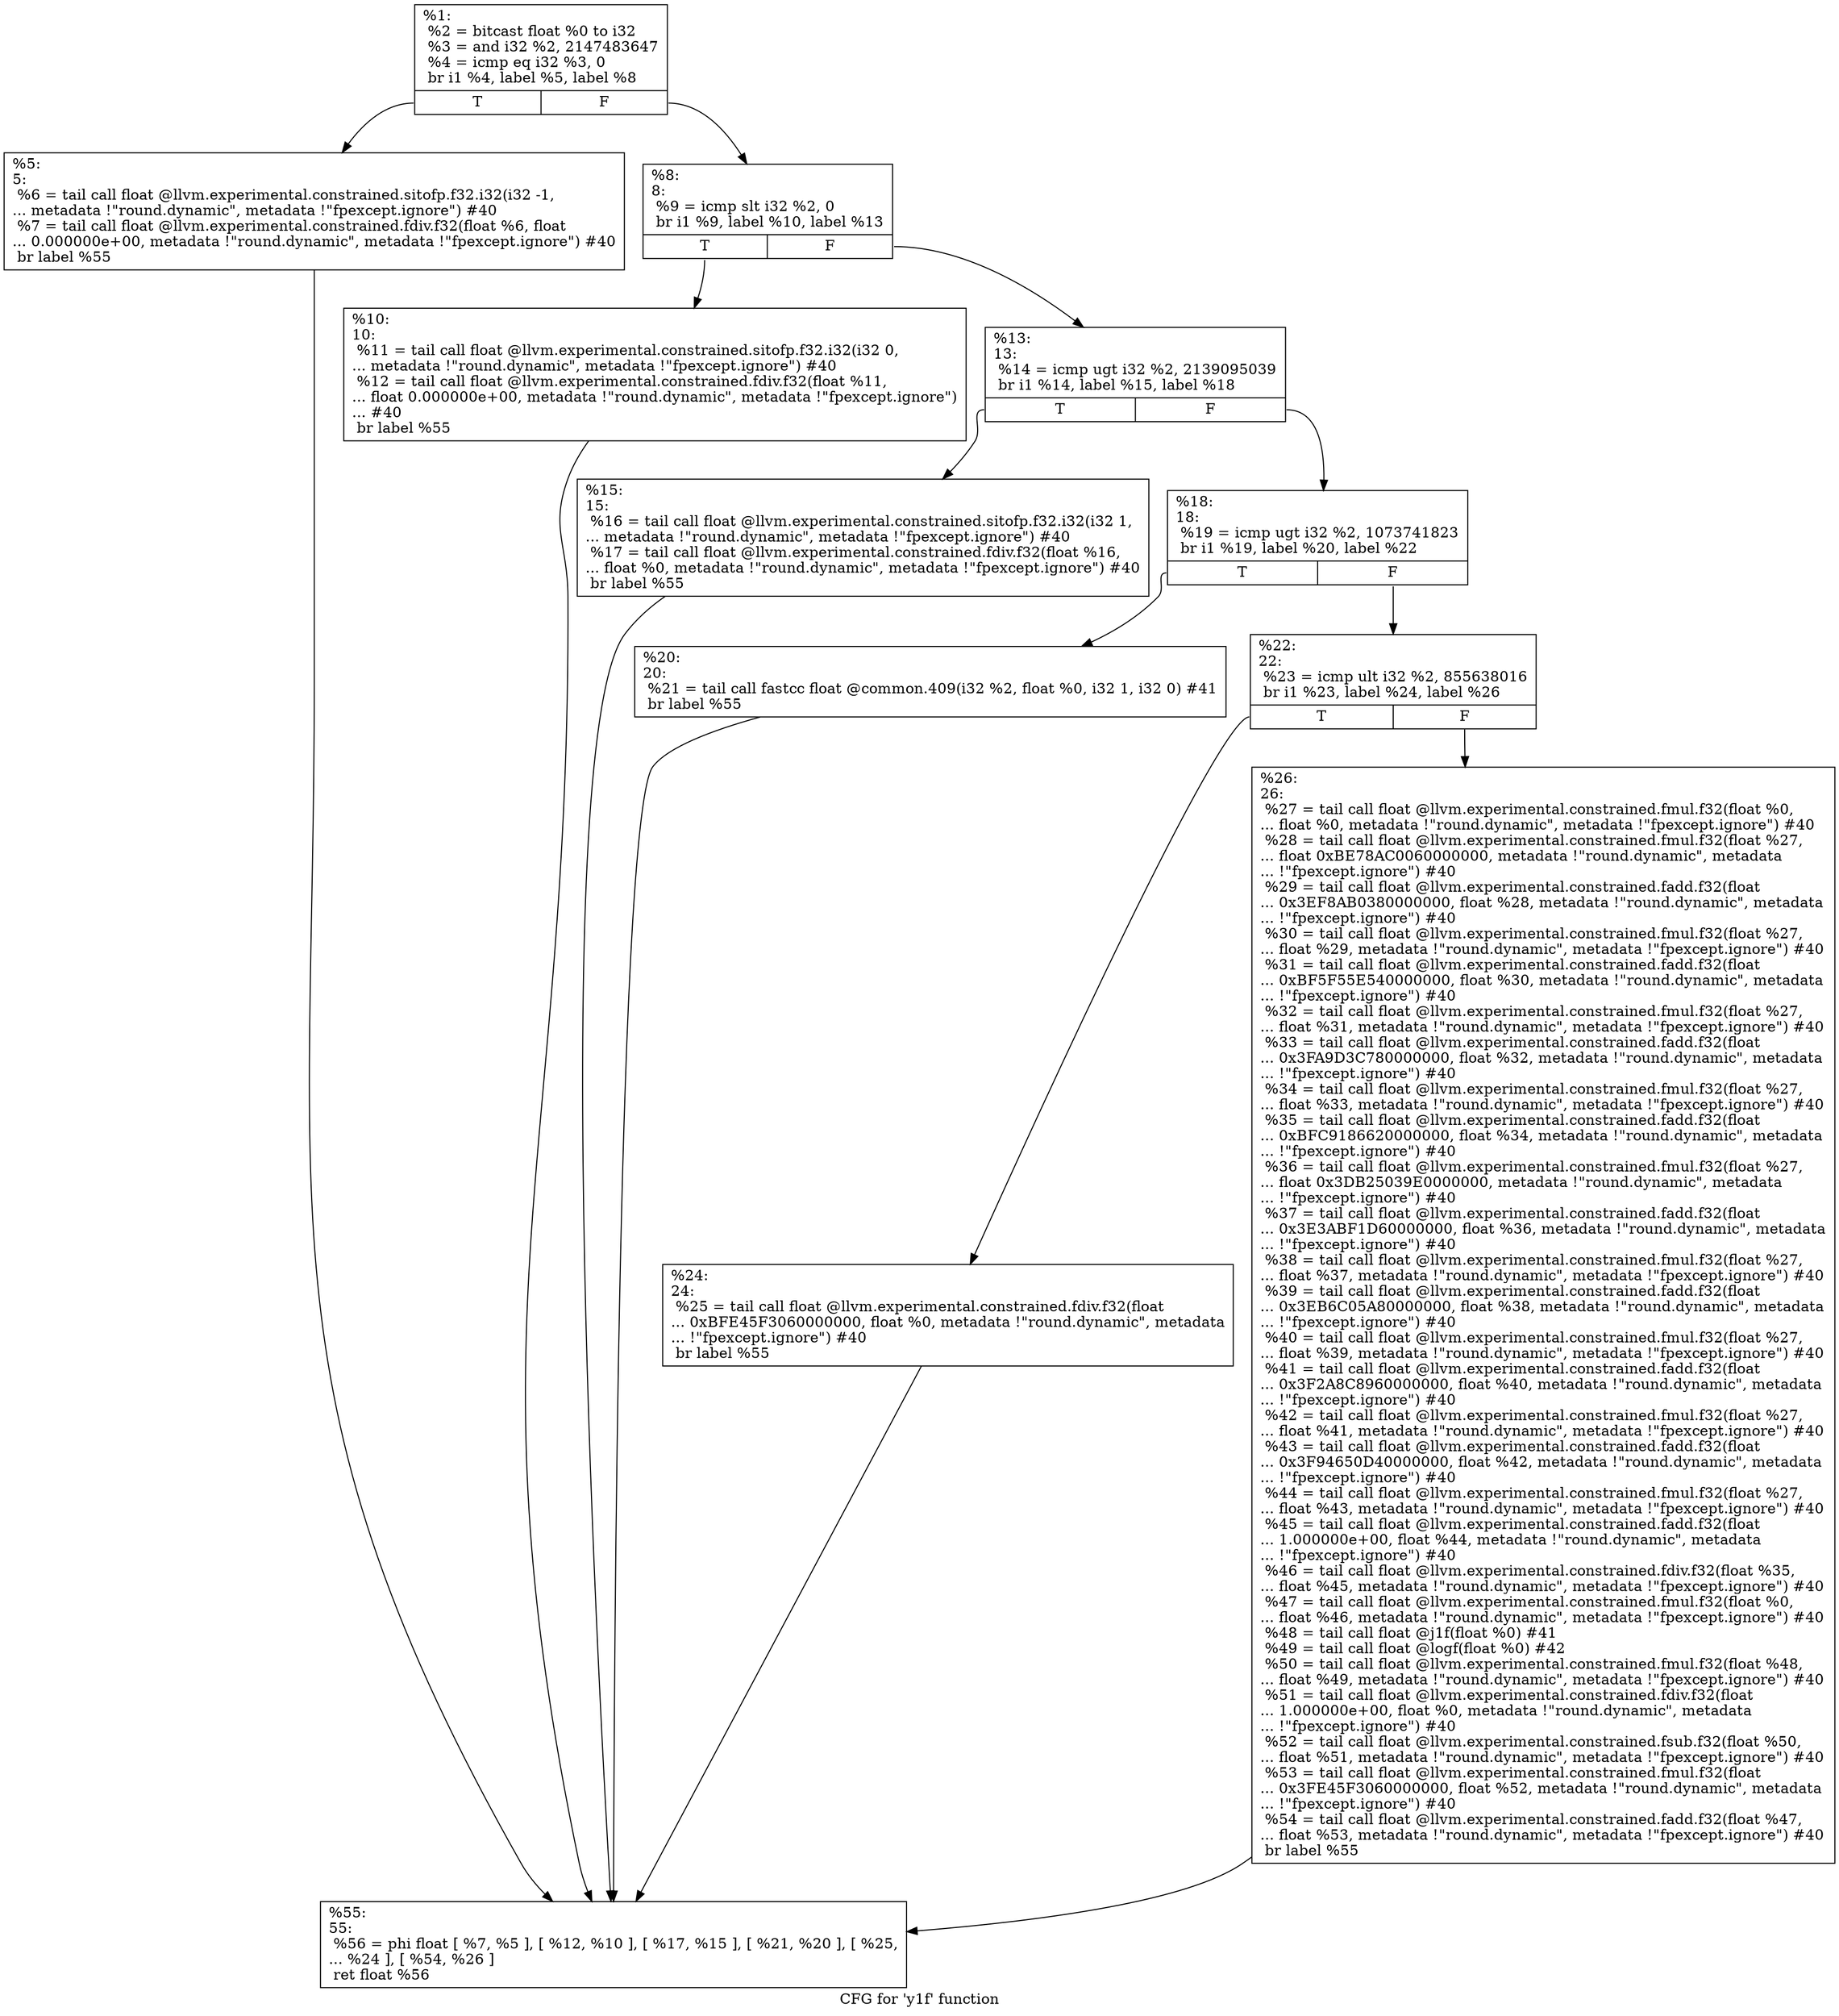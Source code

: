 digraph "CFG for 'y1f' function" {
	label="CFG for 'y1f' function";

	Node0x1ca7790 [shape=record,label="{%1:\l  %2 = bitcast float %0 to i32\l  %3 = and i32 %2, 2147483647\l  %4 = icmp eq i32 %3, 0\l  br i1 %4, label %5, label %8\l|{<s0>T|<s1>F}}"];
	Node0x1ca7790:s0 -> Node0x1ca77e0;
	Node0x1ca7790:s1 -> Node0x1ca7830;
	Node0x1ca77e0 [shape=record,label="{%5:\l5:                                                \l  %6 = tail call float @llvm.experimental.constrained.sitofp.f32.i32(i32 -1,\l... metadata !\"round.dynamic\", metadata !\"fpexcept.ignore\") #40\l  %7 = tail call float @llvm.experimental.constrained.fdiv.f32(float %6, float\l... 0.000000e+00, metadata !\"round.dynamic\", metadata !\"fpexcept.ignore\") #40\l  br label %55\l}"];
	Node0x1ca77e0 -> Node0x1ca7b00;
	Node0x1ca7830 [shape=record,label="{%8:\l8:                                                \l  %9 = icmp slt i32 %2, 0\l  br i1 %9, label %10, label %13\l|{<s0>T|<s1>F}}"];
	Node0x1ca7830:s0 -> Node0x1ca7880;
	Node0x1ca7830:s1 -> Node0x1ca78d0;
	Node0x1ca7880 [shape=record,label="{%10:\l10:                                               \l  %11 = tail call float @llvm.experimental.constrained.sitofp.f32.i32(i32 0,\l... metadata !\"round.dynamic\", metadata !\"fpexcept.ignore\") #40\l  %12 = tail call float @llvm.experimental.constrained.fdiv.f32(float %11,\l... float 0.000000e+00, metadata !\"round.dynamic\", metadata !\"fpexcept.ignore\")\l... #40\l  br label %55\l}"];
	Node0x1ca7880 -> Node0x1ca7b00;
	Node0x1ca78d0 [shape=record,label="{%13:\l13:                                               \l  %14 = icmp ugt i32 %2, 2139095039\l  br i1 %14, label %15, label %18\l|{<s0>T|<s1>F}}"];
	Node0x1ca78d0:s0 -> Node0x1ca7920;
	Node0x1ca78d0:s1 -> Node0x1ca7970;
	Node0x1ca7920 [shape=record,label="{%15:\l15:                                               \l  %16 = tail call float @llvm.experimental.constrained.sitofp.f32.i32(i32 1,\l... metadata !\"round.dynamic\", metadata !\"fpexcept.ignore\") #40\l  %17 = tail call float @llvm.experimental.constrained.fdiv.f32(float %16,\l... float %0, metadata !\"round.dynamic\", metadata !\"fpexcept.ignore\") #40\l  br label %55\l}"];
	Node0x1ca7920 -> Node0x1ca7b00;
	Node0x1ca7970 [shape=record,label="{%18:\l18:                                               \l  %19 = icmp ugt i32 %2, 1073741823\l  br i1 %19, label %20, label %22\l|{<s0>T|<s1>F}}"];
	Node0x1ca7970:s0 -> Node0x1ca79c0;
	Node0x1ca7970:s1 -> Node0x1ca7a10;
	Node0x1ca79c0 [shape=record,label="{%20:\l20:                                               \l  %21 = tail call fastcc float @common.409(i32 %2, float %0, i32 1, i32 0) #41\l  br label %55\l}"];
	Node0x1ca79c0 -> Node0x1ca7b00;
	Node0x1ca7a10 [shape=record,label="{%22:\l22:                                               \l  %23 = icmp ult i32 %2, 855638016\l  br i1 %23, label %24, label %26\l|{<s0>T|<s1>F}}"];
	Node0x1ca7a10:s0 -> Node0x1ca7a60;
	Node0x1ca7a10:s1 -> Node0x1ca7ab0;
	Node0x1ca7a60 [shape=record,label="{%24:\l24:                                               \l  %25 = tail call float @llvm.experimental.constrained.fdiv.f32(float\l... 0xBFE45F3060000000, float %0, metadata !\"round.dynamic\", metadata\l... !\"fpexcept.ignore\") #40\l  br label %55\l}"];
	Node0x1ca7a60 -> Node0x1ca7b00;
	Node0x1ca7ab0 [shape=record,label="{%26:\l26:                                               \l  %27 = tail call float @llvm.experimental.constrained.fmul.f32(float %0,\l... float %0, metadata !\"round.dynamic\", metadata !\"fpexcept.ignore\") #40\l  %28 = tail call float @llvm.experimental.constrained.fmul.f32(float %27,\l... float 0xBE78AC0060000000, metadata !\"round.dynamic\", metadata\l... !\"fpexcept.ignore\") #40\l  %29 = tail call float @llvm.experimental.constrained.fadd.f32(float\l... 0x3EF8AB0380000000, float %28, metadata !\"round.dynamic\", metadata\l... !\"fpexcept.ignore\") #40\l  %30 = tail call float @llvm.experimental.constrained.fmul.f32(float %27,\l... float %29, metadata !\"round.dynamic\", metadata !\"fpexcept.ignore\") #40\l  %31 = tail call float @llvm.experimental.constrained.fadd.f32(float\l... 0xBF5F55E540000000, float %30, metadata !\"round.dynamic\", metadata\l... !\"fpexcept.ignore\") #40\l  %32 = tail call float @llvm.experimental.constrained.fmul.f32(float %27,\l... float %31, metadata !\"round.dynamic\", metadata !\"fpexcept.ignore\") #40\l  %33 = tail call float @llvm.experimental.constrained.fadd.f32(float\l... 0x3FA9D3C780000000, float %32, metadata !\"round.dynamic\", metadata\l... !\"fpexcept.ignore\") #40\l  %34 = tail call float @llvm.experimental.constrained.fmul.f32(float %27,\l... float %33, metadata !\"round.dynamic\", metadata !\"fpexcept.ignore\") #40\l  %35 = tail call float @llvm.experimental.constrained.fadd.f32(float\l... 0xBFC9186620000000, float %34, metadata !\"round.dynamic\", metadata\l... !\"fpexcept.ignore\") #40\l  %36 = tail call float @llvm.experimental.constrained.fmul.f32(float %27,\l... float 0x3DB25039E0000000, metadata !\"round.dynamic\", metadata\l... !\"fpexcept.ignore\") #40\l  %37 = tail call float @llvm.experimental.constrained.fadd.f32(float\l... 0x3E3ABF1D60000000, float %36, metadata !\"round.dynamic\", metadata\l... !\"fpexcept.ignore\") #40\l  %38 = tail call float @llvm.experimental.constrained.fmul.f32(float %27,\l... float %37, metadata !\"round.dynamic\", metadata !\"fpexcept.ignore\") #40\l  %39 = tail call float @llvm.experimental.constrained.fadd.f32(float\l... 0x3EB6C05A80000000, float %38, metadata !\"round.dynamic\", metadata\l... !\"fpexcept.ignore\") #40\l  %40 = tail call float @llvm.experimental.constrained.fmul.f32(float %27,\l... float %39, metadata !\"round.dynamic\", metadata !\"fpexcept.ignore\") #40\l  %41 = tail call float @llvm.experimental.constrained.fadd.f32(float\l... 0x3F2A8C8960000000, float %40, metadata !\"round.dynamic\", metadata\l... !\"fpexcept.ignore\") #40\l  %42 = tail call float @llvm.experimental.constrained.fmul.f32(float %27,\l... float %41, metadata !\"round.dynamic\", metadata !\"fpexcept.ignore\") #40\l  %43 = tail call float @llvm.experimental.constrained.fadd.f32(float\l... 0x3F94650D40000000, float %42, metadata !\"round.dynamic\", metadata\l... !\"fpexcept.ignore\") #40\l  %44 = tail call float @llvm.experimental.constrained.fmul.f32(float %27,\l... float %43, metadata !\"round.dynamic\", metadata !\"fpexcept.ignore\") #40\l  %45 = tail call float @llvm.experimental.constrained.fadd.f32(float\l... 1.000000e+00, float %44, metadata !\"round.dynamic\", metadata\l... !\"fpexcept.ignore\") #40\l  %46 = tail call float @llvm.experimental.constrained.fdiv.f32(float %35,\l... float %45, metadata !\"round.dynamic\", metadata !\"fpexcept.ignore\") #40\l  %47 = tail call float @llvm.experimental.constrained.fmul.f32(float %0,\l... float %46, metadata !\"round.dynamic\", metadata !\"fpexcept.ignore\") #40\l  %48 = tail call float @j1f(float %0) #41\l  %49 = tail call float @logf(float %0) #42\l  %50 = tail call float @llvm.experimental.constrained.fmul.f32(float %48,\l... float %49, metadata !\"round.dynamic\", metadata !\"fpexcept.ignore\") #40\l  %51 = tail call float @llvm.experimental.constrained.fdiv.f32(float\l... 1.000000e+00, float %0, metadata !\"round.dynamic\", metadata\l... !\"fpexcept.ignore\") #40\l  %52 = tail call float @llvm.experimental.constrained.fsub.f32(float %50,\l... float %51, metadata !\"round.dynamic\", metadata !\"fpexcept.ignore\") #40\l  %53 = tail call float @llvm.experimental.constrained.fmul.f32(float\l... 0x3FE45F3060000000, float %52, metadata !\"round.dynamic\", metadata\l... !\"fpexcept.ignore\") #40\l  %54 = tail call float @llvm.experimental.constrained.fadd.f32(float %47,\l... float %53, metadata !\"round.dynamic\", metadata !\"fpexcept.ignore\") #40\l  br label %55\l}"];
	Node0x1ca7ab0 -> Node0x1ca7b00;
	Node0x1ca7b00 [shape=record,label="{%55:\l55:                                               \l  %56 = phi float [ %7, %5 ], [ %12, %10 ], [ %17, %15 ], [ %21, %20 ], [ %25,\l... %24 ], [ %54, %26 ]\l  ret float %56\l}"];
}
